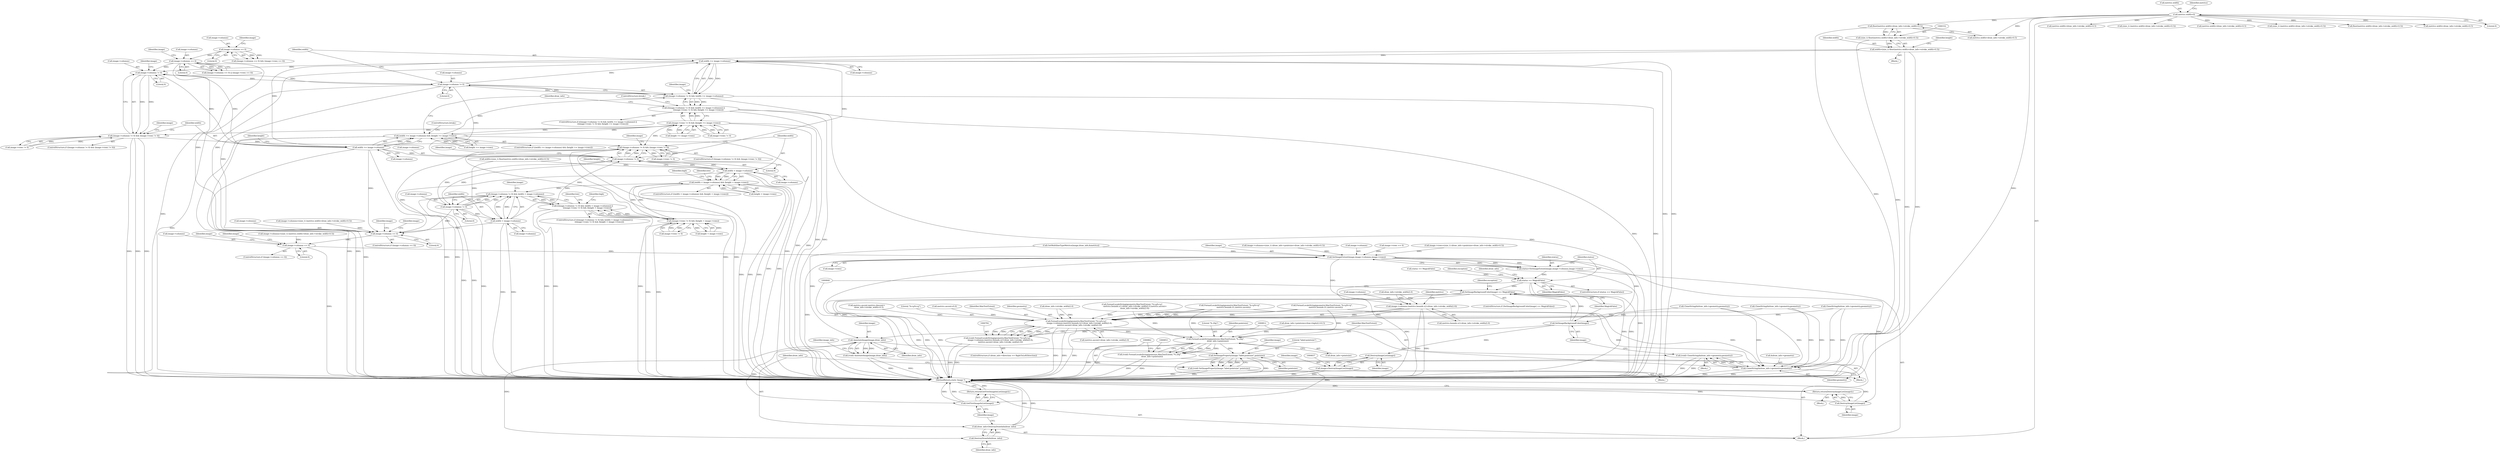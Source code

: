 digraph "0_ImageMagick_f6e9d0d9955e85bdd7540b251cd50d598dacc5e6_30@pointer" {
"1000392" [label="(Call,width >= image->columns)"];
"1000329" [label="(Call,width=(size_t) floor(metrics.width+draw_info->stroke_width+0.5))"];
"1000331" [label="(Call,(size_t) floor(metrics.width+draw_info->stroke_width+0.5))"];
"1000333" [label="(Call,floor(metrics.width+draw_info->stroke_width+0.5))"];
"1000199" [label="(Call,metrics.width=0)"];
"1000387" [label="(Call,image->columns != 0)"];
"1000359" [label="(Call,image->columns != 0)"];
"1000392" [label="(Call,width >= image->columns)"];
"1000264" [label="(Call,image->columns == 0)"];
"1000218" [label="(Call,image->columns == 0)"];
"1000372" [label="(Call,width >= image->columns)"];
"1000358" [label="(Call,(image->columns != 0) && (image->rows != 0))"];
"1000498" [label="(Call,(image->columns != 0) && (image->rows != 0))"];
"1000371" [label="(Call,(width >= image->columns) && (height >= image->rows))"];
"1000386" [label="(Call,(image->columns != 0) && (width >= image->columns))"];
"1000385" [label="(Call,((image->columns != 0) && (width >= image->columns)) ||\n                ((image->rows != 0) && (height >= image->rows)))"];
"1000397" [label="(Call,(image->rows != 0) && (height >= image->rows))"];
"1000499" [label="(Call,image->columns != 0)"];
"1000512" [label="(Call,width < image->columns)"];
"1000511" [label="(Call,(width < image->columns) && (height < image->rows))"];
"1000540" [label="(Call,(image->columns != 0) && (width < image->columns))"];
"1000539" [label="(Call,((image->columns != 0) && (width < image->columns)) ||\n                ((image->rows != 0) && (height < image->rows)))"];
"1000551" [label="(Call,(image->rows != 0) && (height < image->rows))"];
"1000615" [label="(Call,image->columns == 0)"];
"1000636" [label="(Call,image->columns == 0)"];
"1000704" [label="(Call,SetImageExtent(image,image->columns,image->rows))"];
"1000702" [label="(Call,status=SetImageExtent(image,image->columns,image->rows))"];
"1000713" [label="(Call,status == MagickFalse)"];
"1000820" [label="(Call,SetImageBackgroundColor(image) == MagickFalse)"];
"1000724" [label="(Call,DestroyImageList(image))"];
"1000723" [label="(Return,return(DestroyImageList(image));)"];
"1000787" [label="(Call,image->columns-(metrics.bounds.x2+draw_info->stroke_width/2.0))"];
"1000783" [label="(Call,FormatLocaleString(geometry,MaxTextExtent,\"%+g%+g\",\n          image->columns-(metrics.bounds.x2+draw_info->stroke_width/2.0),\n          metrics.ascent+draw_info->stroke_width/2.0))"];
"1000781" [label="(Call,(void) FormatLocaleString(geometry,MaxTextExtent,\"%+g%+g\",\n          image->columns-(metrics.bounds.x2+draw_info->stroke_width/2.0),\n          metrics.ascent+draw_info->stroke_width/2.0))"];
"1000813" [label="(Call,CloneString(&draw_info->geometry,geometry))"];
"1000811" [label="(Call,(void) CloneString(&draw_info->geometry,geometry))"];
"1000854" [label="(Call,FormatLocaleString(pointsize,MaxTextExtent,\"%.20g\",\n        draw_info->pointsize))"];
"1000852" [label="(Call,(void) FormatLocaleString(pointsize,MaxTextExtent,\"%.20g\",\n        draw_info->pointsize))"];
"1000863" [label="(Call,SetImageProperty(image,\"label:pointsize\",pointsize))"];
"1000861" [label="(Call,(void) SetImageProperty(image,\"label:pointsize\",pointsize))"];
"1000872" [label="(Call,GetFirstImageInList(image))"];
"1000871" [label="(Return,return(GetFirstImageInList(image));)"];
"1000821" [label="(Call,SetImageBackgroundColor(image))"];
"1000833" [label="(Call,DestroyImageList(image))"];
"1000831" [label="(Call,image=DestroyImageList(image))"];
"1000841" [label="(Call,AnnotateImage(image,draw_info))"];
"1000839" [label="(Call,(void) AnnotateImage(image,draw_info))"];
"1000869" [label="(Call,DestroyDrawInfo(draw_info))"];
"1000867" [label="(Call,draw_info=DestroyDrawInfo(draw_info))"];
"1000541" [label="(Call,image->columns != 0)"];
"1000546" [label="(Call,width < image->columns)"];
"1000871" [label="(Return,return(GetFirstImageInList(image));)"];
"1000265" [label="(Call,image->columns)"];
"1000546" [label="(Call,width < image->columns)"];
"1000387" [label="(Call,image->columns != 0)"];
"1000541" [label="(Call,image->columns != 0)"];
"1000705" [label="(Identifier,image)"];
"1000539" [label="(Call,((image->columns != 0) && (width < image->columns)) ||\n                ((image->rows != 0) && (height < image->rows)))"];
"1000499" [label="(Call,image->columns != 0)"];
"1000641" [label="(Call,image->columns=(size_t) (draw_info->pointsize+draw_info->stroke_width+0.5))"];
"1000506" [label="(Identifier,image)"];
"1000563" [label="(Identifier,low)"];
"1000857" [label="(Literal,\"%.20g\")"];
"1000620" [label="(Call,image->columns=(size_t) (metrics.width+draw_info->stroke_width+0.5))"];
"1000386" [label="(Call,(image->columns != 0) && (width >= image->columns))"];
"1000806" [label="(Call,draw_info->stroke_width/2.0)"];
"1000709" [label="(Call,image->rows)"];
"1000286" [label="(Identifier,draw_info)"];
"1000873" [label="(Identifier,image)"];
"1000832" [label="(Identifier,image)"];
"1000596" [label="(Call,status == MagickFalse)"];
"1000858" [label="(Call,draw_info->pointsize)"];
"1000847" [label="(Identifier,image_info)"];
"1000503" [label="(Literal,0)"];
"1000371" [label="(Call,(width >= image->columns) && (height >= image->rows))"];
"1000861" [label="(Call,(void) SetImageProperty(image,\"label:pointsize\",pointsize))"];
"1000263" [label="(Call,(image->columns == 0) || (image->rows == 0))"];
"1000714" [label="(Identifier,status)"];
"1000217" [label="(Call,(image->columns == 0) && (image->rows == 0))"];
"1000702" [label="(Call,status=SetImageExtent(image,image->columns,image->rows))"];
"1000511" [label="(Call,(width < image->columns) && (height < image->rows))"];
"1000359" [label="(Call,image->columns != 0)"];
"1000855" [label="(Identifier,pointsize)"];
"1000774" [label="(Block,)"];
"1000391" [label="(Literal,0)"];
"1000870" [label="(Identifier,draw_info)"];
"1000271" [label="(Identifier,image)"];
"1000834" [label="(Identifier,image)"];
"1000360" [label="(Call,image->columns)"];
"1000313" [label="(Call,CloneString(&draw_info->geometry,geometry))"];
"1000392" [label="(Call,width >= image->columns)"];
"1000199" [label="(Call,metrics.width=0)"];
"1000397" [label="(Call,(image->rows != 0) && (height >= image->rows))"];
"1000264" [label="(Call,image->columns == 0)"];
"1000723" [label="(Return,return(DestroyImageList(image));)"];
"1000408" [label="(ControlStructure,break;)"];
"1000456" [label="(Call,CloneString(&draw_info->geometry,geometry))"];
"1000762" [label="(Call,CloneString(&draw_info->geometry,geometry))"];
"1000818" [label="(Identifier,geometry)"];
"1000735" [label="(Call,FormatLocaleString(geometry,MaxTextExtent,\"%+g%+g\",\n        -metrics.bounds.x1+draw_info->stroke_width/2.0,metrics.ascent+\n        draw_info->stroke_width/2.0))"];
"1000636" [label="(Call,image->columns == 0)"];
"1000400" [label="(Identifier,image)"];
"1000512" [label="(Call,width < image->columns)"];
"1000571" [label="(Identifier,high)"];
"1000384" [label="(ControlStructure,if (((image->columns != 0) && (width >= image->columns)) ||\n                ((image->rows != 0) && (height >= image->rows))))"];
"1000718" [label="(Identifier,exception)"];
"1000200" [label="(Call,metrics.width)"];
"1000388" [label="(Call,image->columns)"];
"1000785" [label="(Identifier,MaxTextExtent)"];
"1000614" [label="(ControlStructure,if (image->columns == 0))"];
"1000616" [label="(Call,image->columns)"];
"1000706" [label="(Call,image->columns)"];
"1000235" [label="(Call,metrics.width+draw_info->stroke_width+0.5)"];
"1000866" [label="(Identifier,pointsize)"];
"1000518" [label="(Identifier,height)"];
"1000363" [label="(Literal,0)"];
"1000557" [label="(Call,height < image->rows)"];
"1000813" [label="(Call,CloneString(&draw_info->geometry,geometry))"];
"1000547" [label="(Identifier,width)"];
"1000783" [label="(Call,FormatLocaleString(geometry,MaxTextExtent,\"%+g%+g\",\n          image->columns-(metrics.bounds.x2+draw_info->stroke_width/2.0),\n          metrics.ascent+draw_info->stroke_width/2.0))"];
"1000624" [label="(Call,(size_t) (metrics.width+draw_info->stroke_width+0.5))"];
"1000729" [label="(Identifier,draw_info)"];
"1000206" [label="(Identifier,metrics)"];
"1000821" [label="(Call,SetImageBackgroundColor(image))"];
"1000552" [label="(Call,image->rows != 0)"];
"1000469" [label="(Call,width=(size_t) floor(metrics.width+draw_info->stroke_width+0.5))"];
"1000393" [label="(Identifier,width)"];
"1000366" [label="(Identifier,image)"];
"1000229" [label="(Call,image->columns=(size_t) (metrics.width+draw_info->stroke_width+0.5))"];
"1000784" [label="(Identifier,geometry)"];
"1000811" [label="(Call,(void) CloneString(&draw_info->geometry,geometry))"];
"1000545" [label="(Literal,0)"];
"1000831" [label="(Call,image=DestroyImageList(image))"];
"1000622" [label="(Identifier,image)"];
"1000716" [label="(Block,)"];
"1000344" [label="(Identifier,height)"];
"1000814" [label="(Call,&draw_info->geometry)"];
"1000843" [label="(Identifier,draw_info)"];
"1000292" [label="(Call,FormatLocaleString(geometry,MaxTextExtent,\"%+g%+g\",\n            -metrics.bounds.x1,metrics.ascent))"];
"1000854" [label="(Call,FormatLocaleString(pointsize,MaxTextExtent,\"%.20g\",\n        draw_info->pointsize))"];
"1000841" [label="(Call,AnnotateImage(image,draw_info))"];
"1000577" [label="(Call,draw_info->pointsize=(low+high)/2.0-0.5)"];
"1000218" [label="(Call,image->columns == 0)"];
"1000394" [label="(Call,image->columns)"];
"1000474" [label="(Call,metrics.width+draw_info->stroke_width+0.5)"];
"1000377" [label="(Call,height >= image->rows)"];
"1000791" [label="(Call,metrics.bounds.x2+draw_info->stroke_width/2.0)"];
"1000820" [label="(Call,SetImageBackgroundColor(image) == MagickFalse)"];
"1000548" [label="(Call,image->columns)"];
"1000435" [label="(Call,FormatLocaleString(geometry,MaxTextExtent,\"%+g%+g\",\n            -metrics.bounds.x1,metrics.ascent))"];
"1000498" [label="(Call,(image->columns != 0) && (image->rows != 0))"];
"1000638" [label="(Identifier,image)"];
"1000289" [label="(Block,)"];
"1000373" [label="(Identifier,width)"];
"1000500" [label="(Call,image->columns)"];
"1000668" [label="(Call,metrics.ascent-metrics.descent+\n       draw_info->stroke_width+0.5)"];
"1000637" [label="(Call,image->columns)"];
"1000640" [label="(Literal,0)"];
"1000540" [label="(Call,(image->columns != 0) && (width < image->columns))"];
"1000869" [label="(Call,DestroyDrawInfo(draw_info))"];
"1000868" [label="(Identifier,draw_info)"];
"1000219" [label="(Call,image->columns)"];
"1000819" [label="(ControlStructure,if (SetImageBackgroundColor(image) == MagickFalse))"];
"1000222" [label="(Literal,0)"];
"1000802" [label="(Call,metrics.ascent+draw_info->stroke_width/2.0)"];
"1000514" [label="(Call,image->columns)"];
"1000619" [label="(Literal,0)"];
"1000824" [label="(Block,)"];
"1000329" [label="(Call,width=(size_t) floor(metrics.width+draw_info->stroke_width+0.5))"];
"1000378" [label="(Identifier,height)"];
"1000712" [label="(ControlStructure,if (status == MagickFalse))"];
"1000725" [label="(Identifier,image)"];
"1000233" [label="(Call,(size_t) (metrics.width+draw_info->stroke_width+0.5))"];
"1000788" [label="(Call,image->columns)"];
"1000842" [label="(Identifier,image)"];
"1000105" [label="(Block,)"];
"1000704" [label="(Call,SetImageExtent(image,image->columns,image->rows))"];
"1000659" [label="(Identifier,image)"];
"1000517" [label="(Call,height < image->rows)"];
"1000867" [label="(Call,draw_info=DestroyDrawInfo(draw_info))"];
"1000403" [label="(Call,height >= image->rows)"];
"1000357" [label="(ControlStructure,if ((image->columns != 0) && (image->rows != 0)))"];
"1000538" [label="(ControlStructure,if (((image->columns != 0) && (width < image->columns)) ||\n                ((image->rows != 0) && (height < image->rows))))"];
"1000523" [label="(Identifier,low)"];
"1000822" [label="(Identifier,image)"];
"1000823" [label="(Identifier,MagickFalse)"];
"1000331" [label="(Call,(size_t) floor(metrics.width+draw_info->stroke_width+0.5))"];
"1000330" [label="(Identifier,width)"];
"1000850" [label="(Block,)"];
"1000787" [label="(Call,image->columns-(metrics.bounds.x2+draw_info->stroke_width/2.0))"];
"1000225" [label="(Identifier,image)"];
"1000864" [label="(Identifier,image)"];
"1000334" [label="(Call,metrics.width+draw_info->stroke_width+0.5)"];
"1000382" [label="(ControlStructure,break;)"];
"1000504" [label="(Call,image->rows != 0)"];
"1000713" [label="(Call,status == MagickFalse)"];
"1000775" [label="(ControlStructure,if (draw_info->direction == RightToLeftDirection))"];
"1000551" [label="(Call,(image->rows != 0) && (height < image->rows))"];
"1000543" [label="(Identifier,image)"];
"1000554" [label="(Identifier,image)"];
"1000865" [label="(Literal,\"label:pointsize\")"];
"1000333" [label="(Call,floor(metrics.width+draw_info->stroke_width+0.5))"];
"1000682" [label="(Call,image->rows == 0)"];
"1000398" [label="(Call,image->rows != 0)"];
"1000833" [label="(Call,DestroyImageList(image))"];
"1000364" [label="(Call,image->rows != 0)"];
"1000786" [label="(Literal,\"%+g%+g\")"];
"1000797" [label="(Call,draw_info->stroke_width/2.0)"];
"1000372" [label="(Call,width >= image->columns)"];
"1000531" [label="(Identifier,high)"];
"1000590" [label="(Call,GetMultilineTypeMetrics(image,draw_info,&metrics))"];
"1000874" [label="(MethodReturn,static Image *)"];
"1000370" [label="(ControlStructure,if ((width >= image->columns) && (height >= image->rows)))"];
"1000839" [label="(Call,(void) AnnotateImage(image,draw_info))"];
"1000615" [label="(Call,image->columns == 0)"];
"1000715" [label="(Identifier,MagickFalse)"];
"1000513" [label="(Identifier,width)"];
"1000542" [label="(Call,image->columns)"];
"1000687" [label="(Call,image->rows=(size_t) (draw_info->pointsize+draw_info->stroke_width+0.5))"];
"1000635" [label="(ControlStructure,if (image->columns == 0))"];
"1000703" [label="(Identifier,status)"];
"1000852" [label="(Call,(void) FormatLocaleString(pointsize,MaxTextExtent,\"%.20g\",\n        draw_info->pointsize))"];
"1000781" [label="(Call,(void) FormatLocaleString(geometry,MaxTextExtent,\"%+g%+g\",\n          image->columns-(metrics.bounds.x2+draw_info->stroke_width/2.0),\n          metrics.ascent+draw_info->stroke_width/2.0))"];
"1000497" [label="(ControlStructure,if ((image->columns != 0) && (image->rows != 0)))"];
"1000385" [label="(Call,((image->columns != 0) && (width >= image->columns)) ||\n                ((image->rows != 0) && (height >= image->rows)))"];
"1000268" [label="(Literal,0)"];
"1000643" [label="(Identifier,image)"];
"1000872" [label="(Call,GetFirstImageInList(image))"];
"1000358" [label="(Call,(image->columns != 0) && (image->rows != 0))"];
"1000826" [label="(Identifier,exception)"];
"1000804" [label="(Identifier,metrics)"];
"1000856" [label="(Identifier,MaxTextExtent)"];
"1000473" [label="(Call,floor(metrics.width+draw_info->stroke_width+0.5))"];
"1000389" [label="(Identifier,image)"];
"1000510" [label="(ControlStructure,if ((width < image->columns) && (height < image->rows)))"];
"1000626" [label="(Call,metrics.width+draw_info->stroke_width+0.5)"];
"1000863" [label="(Call,SetImageProperty(image,\"label:pointsize\",pointsize))"];
"1000203" [label="(Literal,0)"];
"1000724" [label="(Call,DestroyImageList(image))"];
"1000204" [label="(Call,metrics.ascent=0.0)"];
"1000374" [label="(Call,image->columns)"];
"1000392" -> "1000386"  [label="AST: "];
"1000392" -> "1000394"  [label="CFG: "];
"1000393" -> "1000392"  [label="AST: "];
"1000394" -> "1000392"  [label="AST: "];
"1000386" -> "1000392"  [label="CFG: "];
"1000392" -> "1000874"  [label="DDG: "];
"1000392" -> "1000874"  [label="DDG: "];
"1000392" -> "1000359"  [label="DDG: "];
"1000392" -> "1000386"  [label="DDG: "];
"1000392" -> "1000386"  [label="DDG: "];
"1000329" -> "1000392"  [label="DDG: "];
"1000387" -> "1000392"  [label="DDG: "];
"1000392" -> "1000499"  [label="DDG: "];
"1000392" -> "1000615"  [label="DDG: "];
"1000329" -> "1000289"  [label="AST: "];
"1000329" -> "1000331"  [label="CFG: "];
"1000330" -> "1000329"  [label="AST: "];
"1000331" -> "1000329"  [label="AST: "];
"1000344" -> "1000329"  [label="CFG: "];
"1000329" -> "1000874"  [label="DDG: "];
"1000329" -> "1000874"  [label="DDG: "];
"1000331" -> "1000329"  [label="DDG: "];
"1000329" -> "1000372"  [label="DDG: "];
"1000331" -> "1000333"  [label="CFG: "];
"1000332" -> "1000331"  [label="AST: "];
"1000333" -> "1000331"  [label="AST: "];
"1000331" -> "1000874"  [label="DDG: "];
"1000333" -> "1000331"  [label="DDG: "];
"1000333" -> "1000334"  [label="CFG: "];
"1000334" -> "1000333"  [label="AST: "];
"1000333" -> "1000874"  [label="DDG: "];
"1000199" -> "1000333"  [label="DDG: "];
"1000199" -> "1000105"  [label="AST: "];
"1000199" -> "1000203"  [label="CFG: "];
"1000200" -> "1000199"  [label="AST: "];
"1000203" -> "1000199"  [label="AST: "];
"1000206" -> "1000199"  [label="CFG: "];
"1000199" -> "1000874"  [label="DDG: "];
"1000199" -> "1000233"  [label="DDG: "];
"1000199" -> "1000235"  [label="DDG: "];
"1000199" -> "1000334"  [label="DDG: "];
"1000199" -> "1000473"  [label="DDG: "];
"1000199" -> "1000474"  [label="DDG: "];
"1000199" -> "1000624"  [label="DDG: "];
"1000199" -> "1000626"  [label="DDG: "];
"1000387" -> "1000386"  [label="AST: "];
"1000387" -> "1000391"  [label="CFG: "];
"1000388" -> "1000387"  [label="AST: "];
"1000391" -> "1000387"  [label="AST: "];
"1000393" -> "1000387"  [label="CFG: "];
"1000386" -> "1000387"  [label="CFG: "];
"1000387" -> "1000874"  [label="DDG: "];
"1000387" -> "1000359"  [label="DDG: "];
"1000387" -> "1000386"  [label="DDG: "];
"1000387" -> "1000386"  [label="DDG: "];
"1000359" -> "1000387"  [label="DDG: "];
"1000387" -> "1000499"  [label="DDG: "];
"1000387" -> "1000615"  [label="DDG: "];
"1000359" -> "1000358"  [label="AST: "];
"1000359" -> "1000363"  [label="CFG: "];
"1000360" -> "1000359"  [label="AST: "];
"1000363" -> "1000359"  [label="AST: "];
"1000366" -> "1000359"  [label="CFG: "];
"1000358" -> "1000359"  [label="CFG: "];
"1000359" -> "1000358"  [label="DDG: "];
"1000359" -> "1000358"  [label="DDG: "];
"1000264" -> "1000359"  [label="DDG: "];
"1000372" -> "1000359"  [label="DDG: "];
"1000359" -> "1000372"  [label="DDG: "];
"1000264" -> "1000263"  [label="AST: "];
"1000264" -> "1000268"  [label="CFG: "];
"1000265" -> "1000264"  [label="AST: "];
"1000268" -> "1000264"  [label="AST: "];
"1000271" -> "1000264"  [label="CFG: "];
"1000263" -> "1000264"  [label="CFG: "];
"1000264" -> "1000874"  [label="DDG: "];
"1000264" -> "1000263"  [label="DDG: "];
"1000264" -> "1000263"  [label="DDG: "];
"1000218" -> "1000264"  [label="DDG: "];
"1000264" -> "1000615"  [label="DDG: "];
"1000218" -> "1000217"  [label="AST: "];
"1000218" -> "1000222"  [label="CFG: "];
"1000219" -> "1000218"  [label="AST: "];
"1000222" -> "1000218"  [label="AST: "];
"1000225" -> "1000218"  [label="CFG: "];
"1000217" -> "1000218"  [label="CFG: "];
"1000218" -> "1000217"  [label="DDG: "];
"1000218" -> "1000217"  [label="DDG: "];
"1000372" -> "1000371"  [label="AST: "];
"1000372" -> "1000374"  [label="CFG: "];
"1000373" -> "1000372"  [label="AST: "];
"1000374" -> "1000372"  [label="AST: "];
"1000378" -> "1000372"  [label="CFG: "];
"1000371" -> "1000372"  [label="CFG: "];
"1000372" -> "1000874"  [label="DDG: "];
"1000372" -> "1000874"  [label="DDG: "];
"1000372" -> "1000371"  [label="DDG: "];
"1000372" -> "1000371"  [label="DDG: "];
"1000372" -> "1000499"  [label="DDG: "];
"1000372" -> "1000615"  [label="DDG: "];
"1000358" -> "1000357"  [label="AST: "];
"1000358" -> "1000364"  [label="CFG: "];
"1000364" -> "1000358"  [label="AST: "];
"1000373" -> "1000358"  [label="CFG: "];
"1000389" -> "1000358"  [label="CFG: "];
"1000358" -> "1000874"  [label="DDG: "];
"1000358" -> "1000874"  [label="DDG: "];
"1000358" -> "1000874"  [label="DDG: "];
"1000397" -> "1000358"  [label="DDG: "];
"1000364" -> "1000358"  [label="DDG: "];
"1000364" -> "1000358"  [label="DDG: "];
"1000358" -> "1000498"  [label="DDG: "];
"1000498" -> "1000497"  [label="AST: "];
"1000498" -> "1000499"  [label="CFG: "];
"1000498" -> "1000504"  [label="CFG: "];
"1000499" -> "1000498"  [label="AST: "];
"1000504" -> "1000498"  [label="AST: "];
"1000513" -> "1000498"  [label="CFG: "];
"1000543" -> "1000498"  [label="CFG: "];
"1000498" -> "1000874"  [label="DDG: "];
"1000498" -> "1000874"  [label="DDG: "];
"1000498" -> "1000874"  [label="DDG: "];
"1000499" -> "1000498"  [label="DDG: "];
"1000499" -> "1000498"  [label="DDG: "];
"1000504" -> "1000498"  [label="DDG: "];
"1000504" -> "1000498"  [label="DDG: "];
"1000397" -> "1000498"  [label="DDG: "];
"1000551" -> "1000498"  [label="DDG: "];
"1000371" -> "1000370"  [label="AST: "];
"1000371" -> "1000377"  [label="CFG: "];
"1000377" -> "1000371"  [label="AST: "];
"1000382" -> "1000371"  [label="CFG: "];
"1000286" -> "1000371"  [label="CFG: "];
"1000371" -> "1000874"  [label="DDG: "];
"1000371" -> "1000874"  [label="DDG: "];
"1000371" -> "1000874"  [label="DDG: "];
"1000397" -> "1000371"  [label="DDG: "];
"1000377" -> "1000371"  [label="DDG: "];
"1000377" -> "1000371"  [label="DDG: "];
"1000371" -> "1000386"  [label="DDG: "];
"1000371" -> "1000397"  [label="DDG: "];
"1000386" -> "1000385"  [label="AST: "];
"1000400" -> "1000386"  [label="CFG: "];
"1000385" -> "1000386"  [label="CFG: "];
"1000386" -> "1000874"  [label="DDG: "];
"1000386" -> "1000874"  [label="DDG: "];
"1000386" -> "1000385"  [label="DDG: "];
"1000386" -> "1000385"  [label="DDG: "];
"1000385" -> "1000384"  [label="AST: "];
"1000385" -> "1000397"  [label="CFG: "];
"1000397" -> "1000385"  [label="AST: "];
"1000408" -> "1000385"  [label="CFG: "];
"1000286" -> "1000385"  [label="CFG: "];
"1000385" -> "1000874"  [label="DDG: "];
"1000385" -> "1000874"  [label="DDG: "];
"1000385" -> "1000874"  [label="DDG: "];
"1000397" -> "1000385"  [label="DDG: "];
"1000397" -> "1000385"  [label="DDG: "];
"1000397" -> "1000398"  [label="CFG: "];
"1000397" -> "1000403"  [label="CFG: "];
"1000398" -> "1000397"  [label="AST: "];
"1000403" -> "1000397"  [label="AST: "];
"1000397" -> "1000874"  [label="DDG: "];
"1000397" -> "1000874"  [label="DDG: "];
"1000398" -> "1000397"  [label="DDG: "];
"1000398" -> "1000397"  [label="DDG: "];
"1000403" -> "1000397"  [label="DDG: "];
"1000403" -> "1000397"  [label="DDG: "];
"1000499" -> "1000503"  [label="CFG: "];
"1000500" -> "1000499"  [label="AST: "];
"1000503" -> "1000499"  [label="AST: "];
"1000506" -> "1000499"  [label="CFG: "];
"1000546" -> "1000499"  [label="DDG: "];
"1000512" -> "1000499"  [label="DDG: "];
"1000541" -> "1000499"  [label="DDG: "];
"1000499" -> "1000512"  [label="DDG: "];
"1000499" -> "1000541"  [label="DDG: "];
"1000512" -> "1000511"  [label="AST: "];
"1000512" -> "1000514"  [label="CFG: "];
"1000513" -> "1000512"  [label="AST: "];
"1000514" -> "1000512"  [label="AST: "];
"1000518" -> "1000512"  [label="CFG: "];
"1000511" -> "1000512"  [label="CFG: "];
"1000512" -> "1000874"  [label="DDG: "];
"1000512" -> "1000874"  [label="DDG: "];
"1000512" -> "1000511"  [label="DDG: "];
"1000512" -> "1000511"  [label="DDG: "];
"1000469" -> "1000512"  [label="DDG: "];
"1000512" -> "1000615"  [label="DDG: "];
"1000511" -> "1000510"  [label="AST: "];
"1000511" -> "1000517"  [label="CFG: "];
"1000517" -> "1000511"  [label="AST: "];
"1000523" -> "1000511"  [label="CFG: "];
"1000531" -> "1000511"  [label="CFG: "];
"1000511" -> "1000874"  [label="DDG: "];
"1000511" -> "1000874"  [label="DDG: "];
"1000511" -> "1000874"  [label="DDG: "];
"1000551" -> "1000511"  [label="DDG: "];
"1000517" -> "1000511"  [label="DDG: "];
"1000517" -> "1000511"  [label="DDG: "];
"1000511" -> "1000540"  [label="DDG: "];
"1000511" -> "1000551"  [label="DDG: "];
"1000540" -> "1000539"  [label="AST: "];
"1000540" -> "1000541"  [label="CFG: "];
"1000540" -> "1000546"  [label="CFG: "];
"1000541" -> "1000540"  [label="AST: "];
"1000546" -> "1000540"  [label="AST: "];
"1000554" -> "1000540"  [label="CFG: "];
"1000539" -> "1000540"  [label="CFG: "];
"1000540" -> "1000874"  [label="DDG: "];
"1000540" -> "1000874"  [label="DDG: "];
"1000540" -> "1000539"  [label="DDG: "];
"1000540" -> "1000539"  [label="DDG: "];
"1000541" -> "1000540"  [label="DDG: "];
"1000541" -> "1000540"  [label="DDG: "];
"1000546" -> "1000540"  [label="DDG: "];
"1000546" -> "1000540"  [label="DDG: "];
"1000539" -> "1000538"  [label="AST: "];
"1000539" -> "1000551"  [label="CFG: "];
"1000551" -> "1000539"  [label="AST: "];
"1000563" -> "1000539"  [label="CFG: "];
"1000571" -> "1000539"  [label="CFG: "];
"1000539" -> "1000874"  [label="DDG: "];
"1000539" -> "1000874"  [label="DDG: "];
"1000539" -> "1000874"  [label="DDG: "];
"1000551" -> "1000539"  [label="DDG: "];
"1000551" -> "1000539"  [label="DDG: "];
"1000551" -> "1000552"  [label="CFG: "];
"1000551" -> "1000557"  [label="CFG: "];
"1000552" -> "1000551"  [label="AST: "];
"1000557" -> "1000551"  [label="AST: "];
"1000551" -> "1000874"  [label="DDG: "];
"1000551" -> "1000874"  [label="DDG: "];
"1000552" -> "1000551"  [label="DDG: "];
"1000552" -> "1000551"  [label="DDG: "];
"1000557" -> "1000551"  [label="DDG: "];
"1000557" -> "1000551"  [label="DDG: "];
"1000615" -> "1000614"  [label="AST: "];
"1000615" -> "1000619"  [label="CFG: "];
"1000616" -> "1000615"  [label="AST: "];
"1000619" -> "1000615"  [label="AST: "];
"1000622" -> "1000615"  [label="CFG: "];
"1000638" -> "1000615"  [label="CFG: "];
"1000546" -> "1000615"  [label="DDG: "];
"1000541" -> "1000615"  [label="DDG: "];
"1000229" -> "1000615"  [label="DDG: "];
"1000615" -> "1000636"  [label="DDG: "];
"1000636" -> "1000635"  [label="AST: "];
"1000636" -> "1000640"  [label="CFG: "];
"1000637" -> "1000636"  [label="AST: "];
"1000640" -> "1000636"  [label="AST: "];
"1000643" -> "1000636"  [label="CFG: "];
"1000659" -> "1000636"  [label="CFG: "];
"1000636" -> "1000874"  [label="DDG: "];
"1000620" -> "1000636"  [label="DDG: "];
"1000636" -> "1000704"  [label="DDG: "];
"1000704" -> "1000702"  [label="AST: "];
"1000704" -> "1000709"  [label="CFG: "];
"1000705" -> "1000704"  [label="AST: "];
"1000706" -> "1000704"  [label="AST: "];
"1000709" -> "1000704"  [label="AST: "];
"1000702" -> "1000704"  [label="CFG: "];
"1000704" -> "1000874"  [label="DDG: "];
"1000704" -> "1000874"  [label="DDG: "];
"1000704" -> "1000702"  [label="DDG: "];
"1000704" -> "1000702"  [label="DDG: "];
"1000704" -> "1000702"  [label="DDG: "];
"1000590" -> "1000704"  [label="DDG: "];
"1000641" -> "1000704"  [label="DDG: "];
"1000682" -> "1000704"  [label="DDG: "];
"1000687" -> "1000704"  [label="DDG: "];
"1000704" -> "1000724"  [label="DDG: "];
"1000704" -> "1000787"  [label="DDG: "];
"1000704" -> "1000821"  [label="DDG: "];
"1000702" -> "1000105"  [label="AST: "];
"1000703" -> "1000702"  [label="AST: "];
"1000714" -> "1000702"  [label="CFG: "];
"1000702" -> "1000874"  [label="DDG: "];
"1000702" -> "1000713"  [label="DDG: "];
"1000713" -> "1000712"  [label="AST: "];
"1000713" -> "1000715"  [label="CFG: "];
"1000714" -> "1000713"  [label="AST: "];
"1000715" -> "1000713"  [label="AST: "];
"1000718" -> "1000713"  [label="CFG: "];
"1000729" -> "1000713"  [label="CFG: "];
"1000713" -> "1000874"  [label="DDG: "];
"1000713" -> "1000874"  [label="DDG: "];
"1000713" -> "1000874"  [label="DDG: "];
"1000596" -> "1000713"  [label="DDG: "];
"1000713" -> "1000820"  [label="DDG: "];
"1000820" -> "1000819"  [label="AST: "];
"1000820" -> "1000823"  [label="CFG: "];
"1000821" -> "1000820"  [label="AST: "];
"1000823" -> "1000820"  [label="AST: "];
"1000826" -> "1000820"  [label="CFG: "];
"1000840" -> "1000820"  [label="CFG: "];
"1000820" -> "1000874"  [label="DDG: "];
"1000820" -> "1000874"  [label="DDG: "];
"1000820" -> "1000874"  [label="DDG: "];
"1000821" -> "1000820"  [label="DDG: "];
"1000724" -> "1000723"  [label="AST: "];
"1000724" -> "1000725"  [label="CFG: "];
"1000725" -> "1000724"  [label="AST: "];
"1000723" -> "1000724"  [label="CFG: "];
"1000724" -> "1000874"  [label="DDG: "];
"1000724" -> "1000874"  [label="DDG: "];
"1000724" -> "1000723"  [label="DDG: "];
"1000723" -> "1000716"  [label="AST: "];
"1000874" -> "1000723"  [label="CFG: "];
"1000723" -> "1000874"  [label="DDG: "];
"1000787" -> "1000783"  [label="AST: "];
"1000787" -> "1000791"  [label="CFG: "];
"1000788" -> "1000787"  [label="AST: "];
"1000791" -> "1000787"  [label="AST: "];
"1000804" -> "1000787"  [label="CFG: "];
"1000787" -> "1000874"  [label="DDG: "];
"1000787" -> "1000874"  [label="DDG: "];
"1000787" -> "1000783"  [label="DDG: "];
"1000787" -> "1000783"  [label="DDG: "];
"1000797" -> "1000787"  [label="DDG: "];
"1000797" -> "1000787"  [label="DDG: "];
"1000783" -> "1000781"  [label="AST: "];
"1000783" -> "1000802"  [label="CFG: "];
"1000784" -> "1000783"  [label="AST: "];
"1000785" -> "1000783"  [label="AST: "];
"1000786" -> "1000783"  [label="AST: "];
"1000802" -> "1000783"  [label="AST: "];
"1000781" -> "1000783"  [label="CFG: "];
"1000783" -> "1000874"  [label="DDG: "];
"1000783" -> "1000874"  [label="DDG: "];
"1000783" -> "1000874"  [label="DDG: "];
"1000783" -> "1000781"  [label="DDG: "];
"1000783" -> "1000781"  [label="DDG: "];
"1000783" -> "1000781"  [label="DDG: "];
"1000783" -> "1000781"  [label="DDG: "];
"1000783" -> "1000781"  [label="DDG: "];
"1000456" -> "1000783"  [label="DDG: "];
"1000435" -> "1000783"  [label="DDG: "];
"1000435" -> "1000783"  [label="DDG: "];
"1000435" -> "1000783"  [label="DDG: "];
"1000313" -> "1000783"  [label="DDG: "];
"1000292" -> "1000783"  [label="DDG: "];
"1000292" -> "1000783"  [label="DDG: "];
"1000292" -> "1000783"  [label="DDG: "];
"1000762" -> "1000783"  [label="DDG: "];
"1000735" -> "1000783"  [label="DDG: "];
"1000668" -> "1000783"  [label="DDG: "];
"1000204" -> "1000783"  [label="DDG: "];
"1000806" -> "1000783"  [label="DDG: "];
"1000806" -> "1000783"  [label="DDG: "];
"1000783" -> "1000813"  [label="DDG: "];
"1000783" -> "1000854"  [label="DDG: "];
"1000781" -> "1000775"  [label="AST: "];
"1000782" -> "1000781"  [label="AST: "];
"1000812" -> "1000781"  [label="CFG: "];
"1000781" -> "1000874"  [label="DDG: "];
"1000781" -> "1000874"  [label="DDG: "];
"1000813" -> "1000811"  [label="AST: "];
"1000813" -> "1000818"  [label="CFG: "];
"1000814" -> "1000813"  [label="AST: "];
"1000818" -> "1000813"  [label="AST: "];
"1000811" -> "1000813"  [label="CFG: "];
"1000813" -> "1000874"  [label="DDG: "];
"1000813" -> "1000874"  [label="DDG: "];
"1000813" -> "1000811"  [label="DDG: "];
"1000813" -> "1000811"  [label="DDG: "];
"1000456" -> "1000813"  [label="DDG: "];
"1000456" -> "1000813"  [label="DDG: "];
"1000762" -> "1000813"  [label="DDG: "];
"1000762" -> "1000813"  [label="DDG: "];
"1000313" -> "1000813"  [label="DDG: "];
"1000313" -> "1000813"  [label="DDG: "];
"1000435" -> "1000813"  [label="DDG: "];
"1000292" -> "1000813"  [label="DDG: "];
"1000811" -> "1000774"  [label="AST: "];
"1000812" -> "1000811"  [label="AST: "];
"1000822" -> "1000811"  [label="CFG: "];
"1000811" -> "1000874"  [label="DDG: "];
"1000811" -> "1000874"  [label="DDG: "];
"1000854" -> "1000852"  [label="AST: "];
"1000854" -> "1000858"  [label="CFG: "];
"1000855" -> "1000854"  [label="AST: "];
"1000856" -> "1000854"  [label="AST: "];
"1000857" -> "1000854"  [label="AST: "];
"1000858" -> "1000854"  [label="AST: "];
"1000852" -> "1000854"  [label="CFG: "];
"1000854" -> "1000874"  [label="DDG: "];
"1000854" -> "1000874"  [label="DDG: "];
"1000854" -> "1000852"  [label="DDG: "];
"1000854" -> "1000852"  [label="DDG: "];
"1000854" -> "1000852"  [label="DDG: "];
"1000854" -> "1000852"  [label="DDG: "];
"1000435" -> "1000854"  [label="DDG: "];
"1000292" -> "1000854"  [label="DDG: "];
"1000735" -> "1000854"  [label="DDG: "];
"1000577" -> "1000854"  [label="DDG: "];
"1000854" -> "1000863"  [label="DDG: "];
"1000852" -> "1000850"  [label="AST: "];
"1000853" -> "1000852"  [label="AST: "];
"1000862" -> "1000852"  [label="CFG: "];
"1000852" -> "1000874"  [label="DDG: "];
"1000852" -> "1000874"  [label="DDG: "];
"1000863" -> "1000861"  [label="AST: "];
"1000863" -> "1000866"  [label="CFG: "];
"1000864" -> "1000863"  [label="AST: "];
"1000865" -> "1000863"  [label="AST: "];
"1000866" -> "1000863"  [label="AST: "];
"1000861" -> "1000863"  [label="CFG: "];
"1000863" -> "1000874"  [label="DDG: "];
"1000863" -> "1000861"  [label="DDG: "];
"1000863" -> "1000861"  [label="DDG: "];
"1000863" -> "1000861"  [label="DDG: "];
"1000841" -> "1000863"  [label="DDG: "];
"1000863" -> "1000872"  [label="DDG: "];
"1000861" -> "1000850"  [label="AST: "];
"1000862" -> "1000861"  [label="AST: "];
"1000868" -> "1000861"  [label="CFG: "];
"1000861" -> "1000874"  [label="DDG: "];
"1000861" -> "1000874"  [label="DDG: "];
"1000872" -> "1000871"  [label="AST: "];
"1000872" -> "1000873"  [label="CFG: "];
"1000873" -> "1000872"  [label="AST: "];
"1000871" -> "1000872"  [label="CFG: "];
"1000872" -> "1000874"  [label="DDG: "];
"1000872" -> "1000874"  [label="DDG: "];
"1000872" -> "1000871"  [label="DDG: "];
"1000841" -> "1000872"  [label="DDG: "];
"1000871" -> "1000105"  [label="AST: "];
"1000874" -> "1000871"  [label="CFG: "];
"1000871" -> "1000874"  [label="DDG: "];
"1000821" -> "1000822"  [label="CFG: "];
"1000822" -> "1000821"  [label="AST: "];
"1000823" -> "1000821"  [label="CFG: "];
"1000821" -> "1000833"  [label="DDG: "];
"1000821" -> "1000841"  [label="DDG: "];
"1000833" -> "1000831"  [label="AST: "];
"1000833" -> "1000834"  [label="CFG: "];
"1000834" -> "1000833"  [label="AST: "];
"1000831" -> "1000833"  [label="CFG: "];
"1000833" -> "1000831"  [label="DDG: "];
"1000831" -> "1000824"  [label="AST: "];
"1000832" -> "1000831"  [label="AST: "];
"1000837" -> "1000831"  [label="CFG: "];
"1000831" -> "1000874"  [label="DDG: "];
"1000831" -> "1000874"  [label="DDG: "];
"1000841" -> "1000839"  [label="AST: "];
"1000841" -> "1000843"  [label="CFG: "];
"1000842" -> "1000841"  [label="AST: "];
"1000843" -> "1000841"  [label="AST: "];
"1000839" -> "1000841"  [label="CFG: "];
"1000841" -> "1000839"  [label="DDG: "];
"1000841" -> "1000839"  [label="DDG: "];
"1000590" -> "1000841"  [label="DDG: "];
"1000841" -> "1000869"  [label="DDG: "];
"1000839" -> "1000105"  [label="AST: "];
"1000840" -> "1000839"  [label="AST: "];
"1000847" -> "1000839"  [label="CFG: "];
"1000839" -> "1000874"  [label="DDG: "];
"1000839" -> "1000874"  [label="DDG: "];
"1000869" -> "1000867"  [label="AST: "];
"1000869" -> "1000870"  [label="CFG: "];
"1000870" -> "1000869"  [label="AST: "];
"1000867" -> "1000869"  [label="CFG: "];
"1000869" -> "1000867"  [label="DDG: "];
"1000867" -> "1000105"  [label="AST: "];
"1000868" -> "1000867"  [label="AST: "];
"1000873" -> "1000867"  [label="CFG: "];
"1000867" -> "1000874"  [label="DDG: "];
"1000867" -> "1000874"  [label="DDG: "];
"1000541" -> "1000545"  [label="CFG: "];
"1000542" -> "1000541"  [label="AST: "];
"1000545" -> "1000541"  [label="AST: "];
"1000547" -> "1000541"  [label="CFG: "];
"1000541" -> "1000874"  [label="DDG: "];
"1000541" -> "1000546"  [label="DDG: "];
"1000546" -> "1000548"  [label="CFG: "];
"1000547" -> "1000546"  [label="AST: "];
"1000548" -> "1000546"  [label="AST: "];
"1000546" -> "1000874"  [label="DDG: "];
"1000546" -> "1000874"  [label="DDG: "];
"1000469" -> "1000546"  [label="DDG: "];
}
